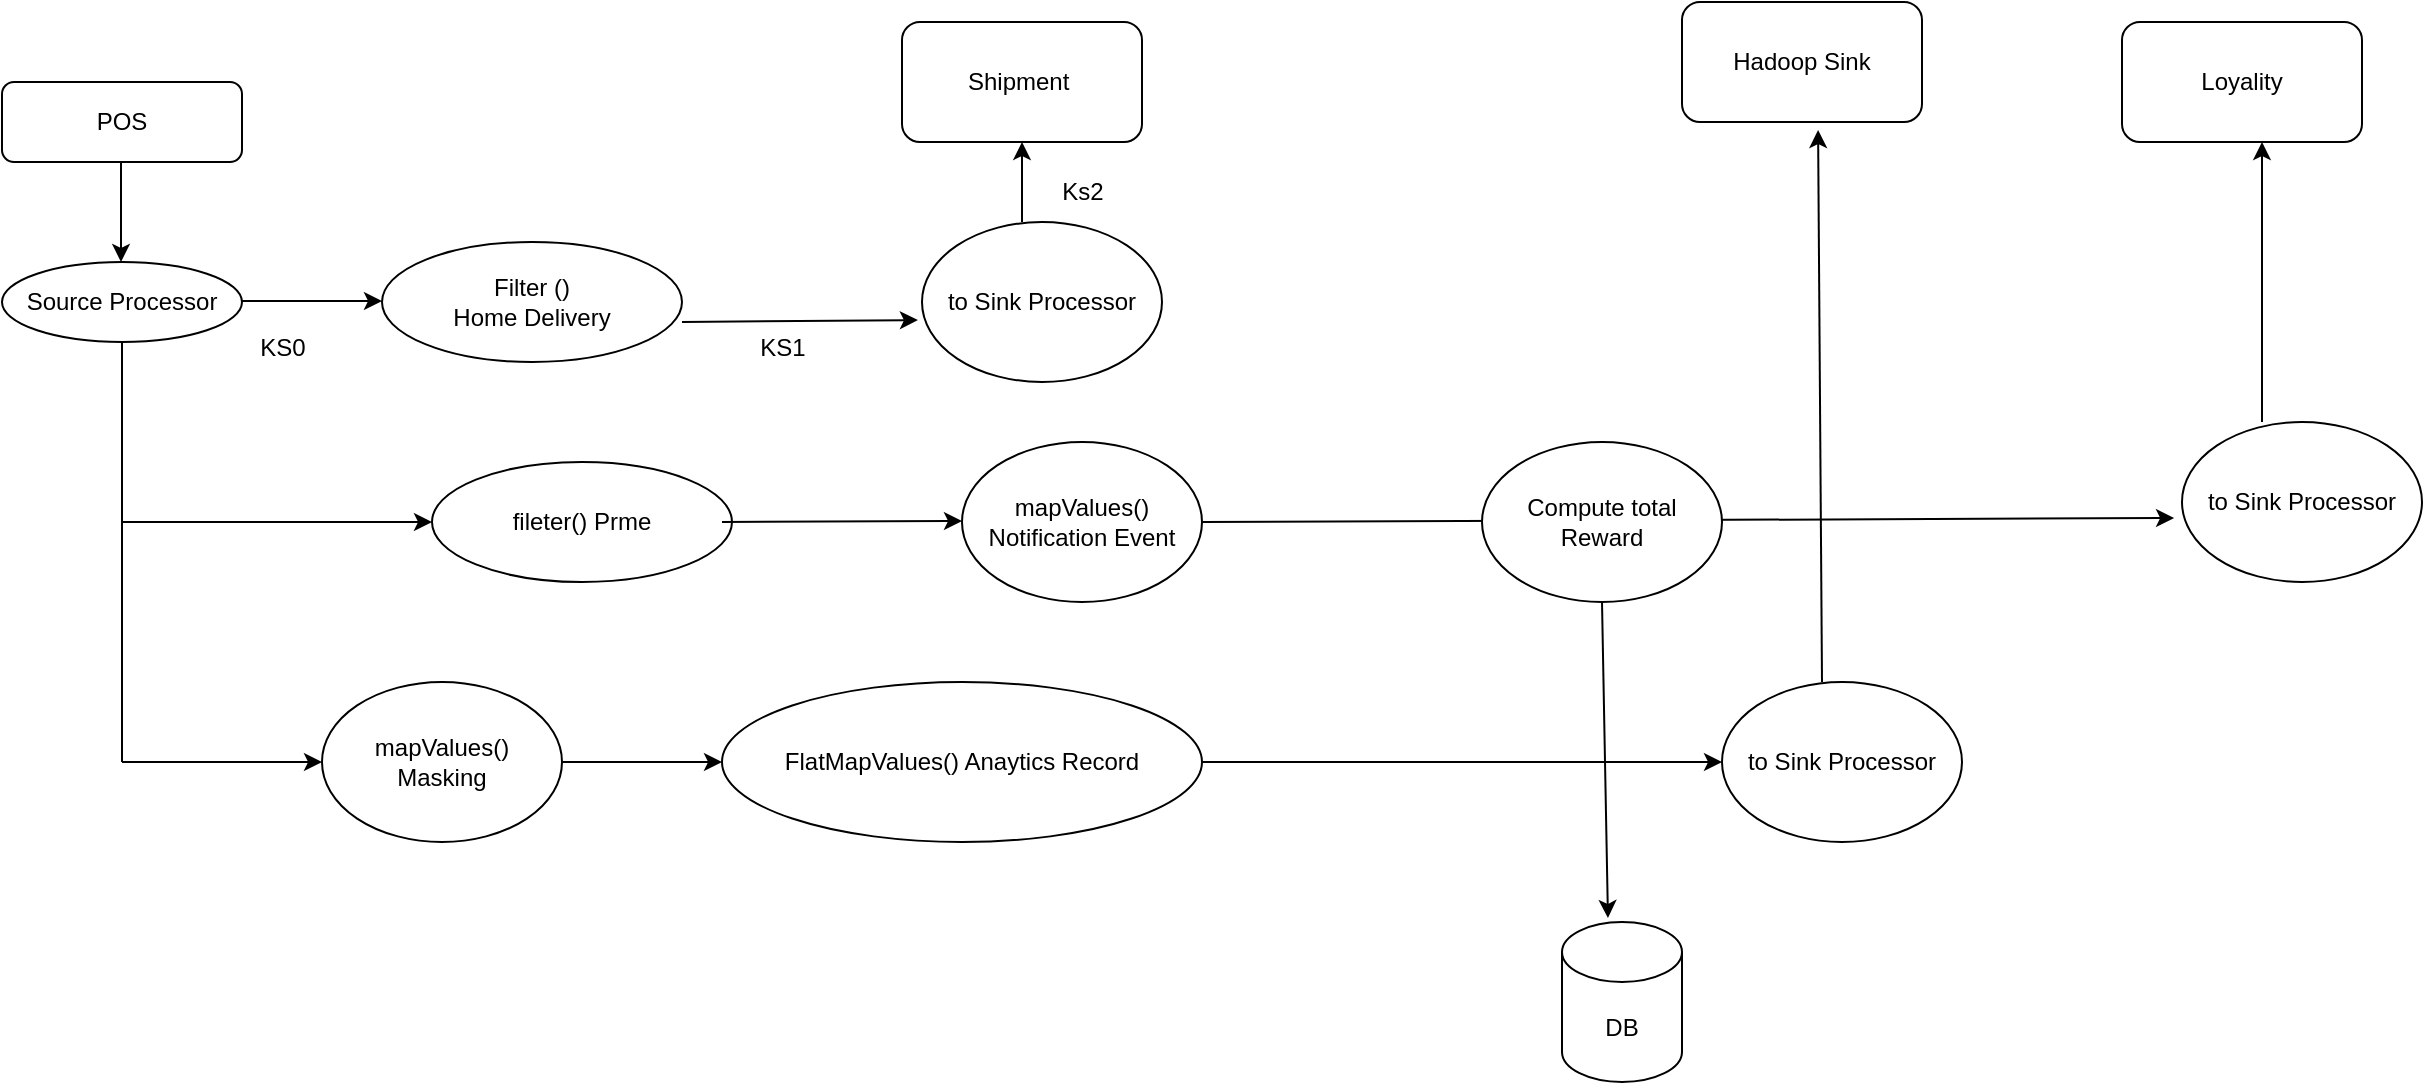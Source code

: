 <mxfile version="21.2.0" type="github">
  <diagram id="C5RBs43oDa-KdzZeNtuy" name="Page-1">
    <mxGraphModel dx="2901" dy="989" grid="1" gridSize="10" guides="1" tooltips="1" connect="1" arrows="1" fold="1" page="1" pageScale="1" pageWidth="827" pageHeight="1169" math="0" shadow="0">
      <root>
        <mxCell id="WIyWlLk6GJQsqaUBKTNV-0" />
        <mxCell id="WIyWlLk6GJQsqaUBKTNV-1" parent="WIyWlLk6GJQsqaUBKTNV-0" />
        <mxCell id="WIyWlLk6GJQsqaUBKTNV-7" value="POS" style="rounded=1;whiteSpace=wrap;html=1;fontSize=12;glass=0;strokeWidth=1;shadow=0;" parent="WIyWlLk6GJQsqaUBKTNV-1" vertex="1">
          <mxGeometry x="-590" y="70" width="120" height="40" as="geometry" />
        </mxCell>
        <mxCell id="tBe_F2XYtukOdVu6AqGG-4" value="" style="endArrow=classic;html=1;rounded=0;" parent="WIyWlLk6GJQsqaUBKTNV-1" edge="1">
          <mxGeometry width="50" height="50" relative="1" as="geometry">
            <mxPoint x="-530.5" y="110" as="sourcePoint" />
            <mxPoint x="-530.5" y="160" as="targetPoint" />
          </mxGeometry>
        </mxCell>
        <mxCell id="tBe_F2XYtukOdVu6AqGG-5" value="Source Processor" style="ellipse;whiteSpace=wrap;html=1;" parent="WIyWlLk6GJQsqaUBKTNV-1" vertex="1">
          <mxGeometry x="-590" y="160" width="120" height="40" as="geometry" />
        </mxCell>
        <mxCell id="tBe_F2XYtukOdVu6AqGG-6" value="" style="endArrow=classic;html=1;rounded=0;" parent="WIyWlLk6GJQsqaUBKTNV-1" edge="1">
          <mxGeometry width="50" height="50" relative="1" as="geometry">
            <mxPoint x="-460" y="179.5" as="sourcePoint" />
            <mxPoint x="-400" y="179.5" as="targetPoint" />
            <Array as="points">
              <mxPoint x="-470" y="179.5" />
            </Array>
          </mxGeometry>
        </mxCell>
        <mxCell id="tBe_F2XYtukOdVu6AqGG-7" value="Filter ()&lt;br&gt;Home Delivery" style="ellipse;whiteSpace=wrap;html=1;" parent="WIyWlLk6GJQsqaUBKTNV-1" vertex="1">
          <mxGeometry x="-400" y="150" width="150" height="60" as="geometry" />
        </mxCell>
        <mxCell id="tBe_F2XYtukOdVu6AqGG-8" value="to Sink Processor" style="ellipse;whiteSpace=wrap;html=1;" parent="WIyWlLk6GJQsqaUBKTNV-1" vertex="1">
          <mxGeometry x="-130" y="140" width="120" height="80" as="geometry" />
        </mxCell>
        <mxCell id="tBe_F2XYtukOdVu6AqGG-9" value="" style="endArrow=classic;html=1;rounded=0;entryX=-0.017;entryY=0.613;entryDx=0;entryDy=0;entryPerimeter=0;" parent="WIyWlLk6GJQsqaUBKTNV-1" target="tBe_F2XYtukOdVu6AqGG-8" edge="1">
          <mxGeometry width="50" height="50" relative="1" as="geometry">
            <mxPoint x="-250" y="190" as="sourcePoint" />
            <mxPoint x="-200" y="140" as="targetPoint" />
          </mxGeometry>
        </mxCell>
        <mxCell id="tBe_F2XYtukOdVu6AqGG-10" value="" style="endArrow=classic;html=1;rounded=0;entryX=0.5;entryY=1;entryDx=0;entryDy=0;" parent="WIyWlLk6GJQsqaUBKTNV-1" target="tBe_F2XYtukOdVu6AqGG-12" edge="1">
          <mxGeometry width="50" height="50" relative="1" as="geometry">
            <mxPoint x="-80" y="140" as="sourcePoint" />
            <mxPoint x="-30" y="130" as="targetPoint" />
          </mxGeometry>
        </mxCell>
        <mxCell id="tBe_F2XYtukOdVu6AqGG-12" value="Shipment&amp;nbsp;" style="rounded=1;whiteSpace=wrap;html=1;" parent="WIyWlLk6GJQsqaUBKTNV-1" vertex="1">
          <mxGeometry x="-140" y="40" width="120" height="60" as="geometry" />
        </mxCell>
        <mxCell id="tBe_F2XYtukOdVu6AqGG-15" value="KS0" style="text;html=1;align=center;verticalAlign=middle;resizable=0;points=[];autosize=1;strokeColor=none;fillColor=none;" parent="WIyWlLk6GJQsqaUBKTNV-1" vertex="1">
          <mxGeometry x="-475" y="188" width="50" height="30" as="geometry" />
        </mxCell>
        <mxCell id="tBe_F2XYtukOdVu6AqGG-16" value="KS1" style="text;html=1;align=center;verticalAlign=middle;resizable=0;points=[];autosize=1;strokeColor=none;fillColor=none;" parent="WIyWlLk6GJQsqaUBKTNV-1" vertex="1">
          <mxGeometry x="-225" y="188" width="50" height="30" as="geometry" />
        </mxCell>
        <mxCell id="tBe_F2XYtukOdVu6AqGG-17" value="Ks2" style="text;html=1;align=center;verticalAlign=middle;resizable=0;points=[];autosize=1;strokeColor=none;fillColor=none;" parent="WIyWlLk6GJQsqaUBKTNV-1" vertex="1">
          <mxGeometry x="-70" y="110" width="40" height="30" as="geometry" />
        </mxCell>
        <mxCell id="tBe_F2XYtukOdVu6AqGG-19" value="" style="endArrow=classic;html=1;rounded=0;" parent="WIyWlLk6GJQsqaUBKTNV-1" edge="1">
          <mxGeometry width="50" height="50" relative="1" as="geometry">
            <mxPoint x="540" y="240" as="sourcePoint" />
            <mxPoint x="540" y="100" as="targetPoint" />
          </mxGeometry>
        </mxCell>
        <mxCell id="tBe_F2XYtukOdVu6AqGG-20" value="" style="endArrow=classic;html=1;rounded=0;entryX=-0.033;entryY=0.6;entryDx=0;entryDy=0;entryPerimeter=0;" parent="WIyWlLk6GJQsqaUBKTNV-1" target="tBe_F2XYtukOdVu6AqGG-27" edge="1">
          <mxGeometry width="50" height="50" relative="1" as="geometry">
            <mxPoint x="10" y="290" as="sourcePoint" />
            <mxPoint x="60" y="240" as="targetPoint" />
          </mxGeometry>
        </mxCell>
        <mxCell id="tBe_F2XYtukOdVu6AqGG-21" value="" style="endArrow=classic;html=1;rounded=0;entryX=0;entryY=0.5;entryDx=0;entryDy=0;" parent="WIyWlLk6GJQsqaUBKTNV-1" target="tBe_F2XYtukOdVu6AqGG-24" edge="1">
          <mxGeometry width="50" height="50" relative="1" as="geometry">
            <mxPoint x="-530" y="290" as="sourcePoint" />
            <mxPoint x="-430" y="290" as="targetPoint" />
          </mxGeometry>
        </mxCell>
        <mxCell id="tBe_F2XYtukOdVu6AqGG-24" value="fileter() Prme" style="ellipse;whiteSpace=wrap;html=1;" parent="WIyWlLk6GJQsqaUBKTNV-1" vertex="1">
          <mxGeometry x="-375" y="260" width="150" height="60" as="geometry" />
        </mxCell>
        <mxCell id="tBe_F2XYtukOdVu6AqGG-25" value="mapValues() Notification Event" style="ellipse;whiteSpace=wrap;html=1;" parent="WIyWlLk6GJQsqaUBKTNV-1" vertex="1">
          <mxGeometry x="-110" y="250" width="120" height="80" as="geometry" />
        </mxCell>
        <mxCell id="tBe_F2XYtukOdVu6AqGG-26" value="" style="endArrow=classic;html=1;rounded=0;entryX=0;entryY=0.5;entryDx=0;entryDy=0;" parent="WIyWlLk6GJQsqaUBKTNV-1" edge="1">
          <mxGeometry width="50" height="50" relative="1" as="geometry">
            <mxPoint x="-230" y="290" as="sourcePoint" />
            <mxPoint x="-110" y="289.5" as="targetPoint" />
          </mxGeometry>
        </mxCell>
        <mxCell id="tBe_F2XYtukOdVu6AqGG-27" value="to Sink Processor" style="ellipse;whiteSpace=wrap;html=1;" parent="WIyWlLk6GJQsqaUBKTNV-1" vertex="1">
          <mxGeometry x="500" y="240" width="120" height="80" as="geometry" />
        </mxCell>
        <mxCell id="tBe_F2XYtukOdVu6AqGG-28" value="Loyality" style="rounded=1;whiteSpace=wrap;html=1;" parent="WIyWlLk6GJQsqaUBKTNV-1" vertex="1">
          <mxGeometry x="470" y="40" width="120" height="60" as="geometry" />
        </mxCell>
        <mxCell id="tBe_F2XYtukOdVu6AqGG-29" value="" style="endArrow=none;html=1;rounded=0;" parent="WIyWlLk6GJQsqaUBKTNV-1" edge="1">
          <mxGeometry width="50" height="50" relative="1" as="geometry">
            <mxPoint x="-530" y="410" as="sourcePoint" />
            <mxPoint x="-530" y="290" as="targetPoint" />
          </mxGeometry>
        </mxCell>
        <mxCell id="tBe_F2XYtukOdVu6AqGG-30" value="" style="endArrow=none;html=1;rounded=0;" parent="WIyWlLk6GJQsqaUBKTNV-1" edge="1">
          <mxGeometry width="50" height="50" relative="1" as="geometry">
            <mxPoint x="-530" y="290" as="sourcePoint" />
            <mxPoint x="-530" y="200" as="targetPoint" />
          </mxGeometry>
        </mxCell>
        <mxCell id="tBe_F2XYtukOdVu6AqGG-31" value="" style="endArrow=classic;html=1;rounded=0;" parent="WIyWlLk6GJQsqaUBKTNV-1" target="tBe_F2XYtukOdVu6AqGG-32" edge="1">
          <mxGeometry width="50" height="50" relative="1" as="geometry">
            <mxPoint x="-530" y="410" as="sourcePoint" />
            <mxPoint x="-450" y="410" as="targetPoint" />
          </mxGeometry>
        </mxCell>
        <mxCell id="tBe_F2XYtukOdVu6AqGG-32" value="mapValues()&lt;br&gt;Masking" style="ellipse;whiteSpace=wrap;html=1;" parent="WIyWlLk6GJQsqaUBKTNV-1" vertex="1">
          <mxGeometry x="-430" y="370" width="120" height="80" as="geometry" />
        </mxCell>
        <mxCell id="tBe_F2XYtukOdVu6AqGG-33" value="" style="endArrow=classic;html=1;rounded=0;" parent="WIyWlLk6GJQsqaUBKTNV-1" edge="1">
          <mxGeometry width="50" height="50" relative="1" as="geometry">
            <mxPoint x="-310" y="410" as="sourcePoint" />
            <mxPoint x="-230" y="410" as="targetPoint" />
          </mxGeometry>
        </mxCell>
        <mxCell id="tBe_F2XYtukOdVu6AqGG-34" value="FlatMapValues() Anaytics Record" style="ellipse;whiteSpace=wrap;html=1;" parent="WIyWlLk6GJQsqaUBKTNV-1" vertex="1">
          <mxGeometry x="-230" y="370" width="240" height="80" as="geometry" />
        </mxCell>
        <mxCell id="tBe_F2XYtukOdVu6AqGG-36" value="" style="endArrow=classic;html=1;rounded=0;entryX=0;entryY=0.5;entryDx=0;entryDy=0;" parent="WIyWlLk6GJQsqaUBKTNV-1" edge="1" target="tBe_F2XYtukOdVu6AqGG-37">
          <mxGeometry width="50" height="50" relative="1" as="geometry">
            <mxPoint x="10" y="410" as="sourcePoint" />
            <mxPoint x="230" y="410" as="targetPoint" />
          </mxGeometry>
        </mxCell>
        <mxCell id="tBe_F2XYtukOdVu6AqGG-37" value="to Sink Processor" style="ellipse;whiteSpace=wrap;html=1;" parent="WIyWlLk6GJQsqaUBKTNV-1" vertex="1">
          <mxGeometry x="270" y="370" width="120" height="80" as="geometry" />
        </mxCell>
        <mxCell id="tBe_F2XYtukOdVu6AqGG-39" value="Hadoop Sink" style="rounded=1;whiteSpace=wrap;html=1;" parent="WIyWlLk6GJQsqaUBKTNV-1" vertex="1">
          <mxGeometry x="250" y="30" width="120" height="60" as="geometry" />
        </mxCell>
        <mxCell id="QNctp7yiK9HWZZnAwmRf-0" value="Compute total Reward" style="ellipse;whiteSpace=wrap;html=1;" vertex="1" parent="WIyWlLk6GJQsqaUBKTNV-1">
          <mxGeometry x="150" y="250" width="120" height="80" as="geometry" />
        </mxCell>
        <mxCell id="QNctp7yiK9HWZZnAwmRf-1" value="" style="endArrow=classic;html=1;rounded=0;entryX=0.567;entryY=1.067;entryDx=0;entryDy=0;entryPerimeter=0;" edge="1" parent="WIyWlLk6GJQsqaUBKTNV-1" target="tBe_F2XYtukOdVu6AqGG-39">
          <mxGeometry width="50" height="50" relative="1" as="geometry">
            <mxPoint x="320" y="370" as="sourcePoint" />
            <mxPoint x="370" y="320" as="targetPoint" />
          </mxGeometry>
        </mxCell>
        <mxCell id="QNctp7yiK9HWZZnAwmRf-2" value="DB" style="shape=cylinder3;whiteSpace=wrap;html=1;boundedLbl=1;backgroundOutline=1;size=15;" vertex="1" parent="WIyWlLk6GJQsqaUBKTNV-1">
          <mxGeometry x="190" y="490" width="60" height="80" as="geometry" />
        </mxCell>
        <mxCell id="QNctp7yiK9HWZZnAwmRf-3" value="" style="endArrow=classic;html=1;rounded=0;exitX=0.5;exitY=1;exitDx=0;exitDy=0;entryX=0.383;entryY=-0.025;entryDx=0;entryDy=0;entryPerimeter=0;" edge="1" parent="WIyWlLk6GJQsqaUBKTNV-1" source="QNctp7yiK9HWZZnAwmRf-0" target="QNctp7yiK9HWZZnAwmRf-2">
          <mxGeometry width="50" height="50" relative="1" as="geometry">
            <mxPoint x="-30" y="370" as="sourcePoint" />
            <mxPoint x="20" y="320" as="targetPoint" />
          </mxGeometry>
        </mxCell>
      </root>
    </mxGraphModel>
  </diagram>
</mxfile>
